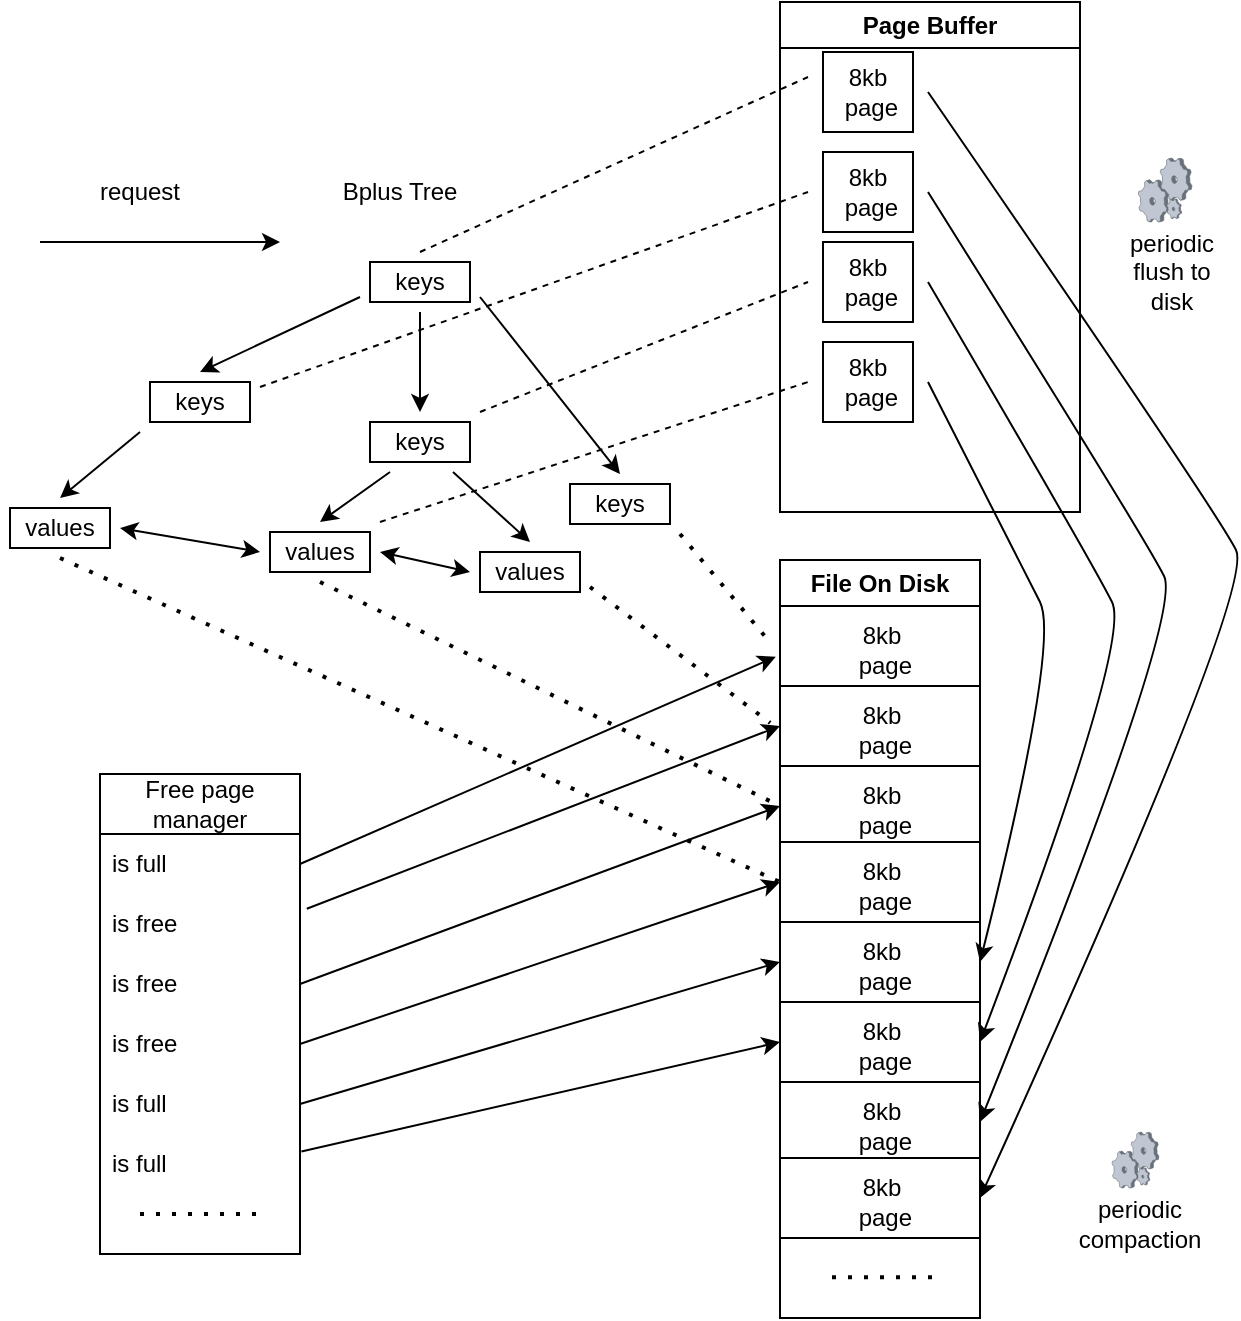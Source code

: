 <mxfile version="23.1.1" type="device">
  <diagram name="Page-1" id="kTpoDuLGaVUzEa_yPda3">
    <mxGraphModel dx="1366" dy="863" grid="1" gridSize="10" guides="1" tooltips="1" connect="1" arrows="1" fold="1" page="1" pageScale="1" pageWidth="827" pageHeight="1169" math="0" shadow="0">
      <root>
        <mxCell id="0" />
        <mxCell id="1" parent="0" />
        <mxCell id="-YGaoJcy0KL_er-XXw0R-1" value="" style="rounded=0;whiteSpace=wrap;html=1;" parent="1" vertex="1">
          <mxGeometry x="195" y="150" width="50" height="20" as="geometry" />
        </mxCell>
        <mxCell id="-YGaoJcy0KL_er-XXw0R-2" value="keys" style="text;html=1;strokeColor=none;fillColor=none;align=center;verticalAlign=middle;whiteSpace=wrap;rounded=0;" parent="1" vertex="1">
          <mxGeometry x="190" y="145" width="60" height="30" as="geometry" />
        </mxCell>
        <mxCell id="-YGaoJcy0KL_er-XXw0R-3" value="" style="rounded=0;whiteSpace=wrap;html=1;" parent="1" vertex="1">
          <mxGeometry x="85" y="210" width="50" height="20" as="geometry" />
        </mxCell>
        <mxCell id="-YGaoJcy0KL_er-XXw0R-4" value="keys" style="text;html=1;strokeColor=none;fillColor=none;align=center;verticalAlign=middle;whiteSpace=wrap;rounded=0;" parent="1" vertex="1">
          <mxGeometry x="80" y="205" width="60" height="30" as="geometry" />
        </mxCell>
        <mxCell id="-YGaoJcy0KL_er-XXw0R-5" value="" style="rounded=0;whiteSpace=wrap;html=1;" parent="1" vertex="1">
          <mxGeometry x="295" y="261" width="50" height="20" as="geometry" />
        </mxCell>
        <mxCell id="-YGaoJcy0KL_er-XXw0R-6" value="keys" style="text;html=1;strokeColor=none;fillColor=none;align=center;verticalAlign=middle;whiteSpace=wrap;rounded=0;" parent="1" vertex="1">
          <mxGeometry x="290" y="256" width="60" height="30" as="geometry" />
        </mxCell>
        <mxCell id="-YGaoJcy0KL_er-XXw0R-7" value="" style="rounded=0;whiteSpace=wrap;html=1;" parent="1" vertex="1">
          <mxGeometry x="195" y="230" width="50" height="20" as="geometry" />
        </mxCell>
        <mxCell id="-YGaoJcy0KL_er-XXw0R-8" value="keys" style="text;html=1;strokeColor=none;fillColor=none;align=center;verticalAlign=middle;whiteSpace=wrap;rounded=0;" parent="1" vertex="1">
          <mxGeometry x="190" y="225" width="60" height="30" as="geometry" />
        </mxCell>
        <mxCell id="-YGaoJcy0KL_er-XXw0R-9" value="" style="rounded=0;whiteSpace=wrap;html=1;" parent="1" vertex="1">
          <mxGeometry x="15" y="273" width="50" height="20" as="geometry" />
        </mxCell>
        <mxCell id="-YGaoJcy0KL_er-XXw0R-10" value="values" style="text;html=1;strokeColor=none;fillColor=none;align=center;verticalAlign=middle;whiteSpace=wrap;rounded=0;" parent="1" vertex="1">
          <mxGeometry x="10" y="268" width="60" height="30" as="geometry" />
        </mxCell>
        <mxCell id="-YGaoJcy0KL_er-XXw0R-11" value="" style="rounded=0;whiteSpace=wrap;html=1;" parent="1" vertex="1">
          <mxGeometry x="145" y="285" width="50" height="20" as="geometry" />
        </mxCell>
        <mxCell id="-YGaoJcy0KL_er-XXw0R-12" value="values" style="text;html=1;strokeColor=none;fillColor=none;align=center;verticalAlign=middle;whiteSpace=wrap;rounded=0;" parent="1" vertex="1">
          <mxGeometry x="140" y="280" width="60" height="30" as="geometry" />
        </mxCell>
        <mxCell id="-YGaoJcy0KL_er-XXw0R-13" value="" style="rounded=0;whiteSpace=wrap;html=1;" parent="1" vertex="1">
          <mxGeometry x="250" y="295" width="50" height="20" as="geometry" />
        </mxCell>
        <mxCell id="-YGaoJcy0KL_er-XXw0R-14" value="values" style="text;html=1;strokeColor=none;fillColor=none;align=center;verticalAlign=middle;whiteSpace=wrap;rounded=0;" parent="1" vertex="1">
          <mxGeometry x="245" y="290" width="60" height="30" as="geometry" />
        </mxCell>
        <mxCell id="-YGaoJcy0KL_er-XXw0R-15" value="" style="endArrow=classic;html=1;rounded=0;entryX=0.5;entryY=0;entryDx=0;entryDy=0;exitX=0;exitY=0.75;exitDx=0;exitDy=0;" parent="1" source="-YGaoJcy0KL_er-XXw0R-2" target="-YGaoJcy0KL_er-XXw0R-4" edge="1">
          <mxGeometry width="50" height="50" relative="1" as="geometry">
            <mxPoint x="200" y="175" as="sourcePoint" />
            <mxPoint x="440" y="455" as="targetPoint" />
          </mxGeometry>
        </mxCell>
        <mxCell id="-YGaoJcy0KL_er-XXw0R-16" value="" style="endArrow=classic;html=1;rounded=0;exitX=0.5;exitY=1;exitDx=0;exitDy=0;entryX=0.5;entryY=0;entryDx=0;entryDy=0;" parent="1" source="-YGaoJcy0KL_er-XXw0R-2" target="-YGaoJcy0KL_er-XXw0R-8" edge="1">
          <mxGeometry width="50" height="50" relative="1" as="geometry">
            <mxPoint x="260" y="355" as="sourcePoint" />
            <mxPoint x="310" y="305" as="targetPoint" />
          </mxGeometry>
        </mxCell>
        <mxCell id="-YGaoJcy0KL_er-XXw0R-17" value="" style="endArrow=classic;html=1;rounded=0;exitX=1;exitY=0.75;exitDx=0;exitDy=0;entryX=0.5;entryY=0;entryDx=0;entryDy=0;" parent="1" source="-YGaoJcy0KL_er-XXw0R-2" target="-YGaoJcy0KL_er-XXw0R-6" edge="1">
          <mxGeometry width="50" height="50" relative="1" as="geometry">
            <mxPoint x="260" y="355" as="sourcePoint" />
            <mxPoint x="310" y="305" as="targetPoint" />
          </mxGeometry>
        </mxCell>
        <mxCell id="-YGaoJcy0KL_er-XXw0R-18" value="" style="endArrow=classic;html=1;rounded=0;exitX=0;exitY=1;exitDx=0;exitDy=0;entryX=0.5;entryY=0;entryDx=0;entryDy=0;" parent="1" source="-YGaoJcy0KL_er-XXw0R-4" target="-YGaoJcy0KL_er-XXw0R-10" edge="1">
          <mxGeometry width="50" height="50" relative="1" as="geometry">
            <mxPoint x="260" y="355" as="sourcePoint" />
            <mxPoint x="310" y="305" as="targetPoint" />
          </mxGeometry>
        </mxCell>
        <mxCell id="-YGaoJcy0KL_er-XXw0R-19" value="" style="endArrow=classic;html=1;rounded=0;exitX=0.25;exitY=1;exitDx=0;exitDy=0;entryX=0.5;entryY=0;entryDx=0;entryDy=0;" parent="1" source="-YGaoJcy0KL_er-XXw0R-8" target="-YGaoJcy0KL_er-XXw0R-12" edge="1">
          <mxGeometry width="50" height="50" relative="1" as="geometry">
            <mxPoint x="190" y="262.5" as="sourcePoint" />
            <mxPoint x="310" y="320" as="targetPoint" />
          </mxGeometry>
        </mxCell>
        <mxCell id="-YGaoJcy0KL_er-XXw0R-20" value="" style="endArrow=classic;html=1;rounded=0;entryX=0.5;entryY=0;entryDx=0;entryDy=0;" parent="1" source="-YGaoJcy0KL_er-XXw0R-8" target="-YGaoJcy0KL_er-XXw0R-14" edge="1">
          <mxGeometry width="50" height="50" relative="1" as="geometry">
            <mxPoint x="250" y="262.5" as="sourcePoint" />
            <mxPoint x="310" y="320" as="targetPoint" />
          </mxGeometry>
        </mxCell>
        <mxCell id="-YGaoJcy0KL_er-XXw0R-21" value="" style="endArrow=classic;startArrow=classic;html=1;rounded=0;exitX=1;exitY=0.5;exitDx=0;exitDy=0;entryX=0;entryY=0.5;entryDx=0;entryDy=0;" parent="1" source="-YGaoJcy0KL_er-XXw0R-10" target="-YGaoJcy0KL_er-XXw0R-12" edge="1">
          <mxGeometry width="50" height="50" relative="1" as="geometry">
            <mxPoint x="260" y="370" as="sourcePoint" />
            <mxPoint x="310" y="320" as="targetPoint" />
          </mxGeometry>
        </mxCell>
        <mxCell id="-YGaoJcy0KL_er-XXw0R-22" value="" style="endArrow=classic;startArrow=classic;html=1;rounded=0;exitX=1;exitY=0.5;exitDx=0;exitDy=0;entryX=0;entryY=0.5;entryDx=0;entryDy=0;" parent="1" source="-YGaoJcy0KL_er-XXw0R-12" target="-YGaoJcy0KL_er-XXw0R-14" edge="1">
          <mxGeometry width="50" height="50" relative="1" as="geometry">
            <mxPoint x="260" y="370" as="sourcePoint" />
            <mxPoint x="310" y="320" as="targetPoint" />
          </mxGeometry>
        </mxCell>
        <mxCell id="-YGaoJcy0KL_er-XXw0R-24" value="Page Buffer" style="swimlane;whiteSpace=wrap;html=1;" parent="1" vertex="1">
          <mxGeometry x="400" y="20" width="150" height="255" as="geometry" />
        </mxCell>
        <mxCell id="-YGaoJcy0KL_er-XXw0R-25" value="" style="rounded=0;whiteSpace=wrap;html=1;" parent="-YGaoJcy0KL_er-XXw0R-24" vertex="1">
          <mxGeometry x="21.5" y="25" width="45" height="40" as="geometry" />
        </mxCell>
        <mxCell id="-YGaoJcy0KL_er-XXw0R-26" value="8kb&lt;br&gt;&amp;nbsp;page" style="text;html=1;strokeColor=none;fillColor=none;align=center;verticalAlign=middle;whiteSpace=wrap;rounded=0;" parent="-YGaoJcy0KL_er-XXw0R-24" vertex="1">
          <mxGeometry x="14" y="30" width="60" height="30" as="geometry" />
        </mxCell>
        <mxCell id="-YGaoJcy0KL_er-XXw0R-27" value="" style="rounded=0;whiteSpace=wrap;html=1;" parent="-YGaoJcy0KL_er-XXw0R-24" vertex="1">
          <mxGeometry x="21.5" y="75" width="45" height="40" as="geometry" />
        </mxCell>
        <mxCell id="-YGaoJcy0KL_er-XXw0R-28" value="8kb&lt;br&gt;&amp;nbsp;page" style="text;html=1;strokeColor=none;fillColor=none;align=center;verticalAlign=middle;whiteSpace=wrap;rounded=0;" parent="-YGaoJcy0KL_er-XXw0R-24" vertex="1">
          <mxGeometry x="14" y="80" width="60" height="30" as="geometry" />
        </mxCell>
        <mxCell id="-YGaoJcy0KL_er-XXw0R-31" value="" style="rounded=0;whiteSpace=wrap;html=1;" parent="-YGaoJcy0KL_er-XXw0R-24" vertex="1">
          <mxGeometry x="21.5" y="120" width="45" height="40" as="geometry" />
        </mxCell>
        <mxCell id="-YGaoJcy0KL_er-XXw0R-32" value="8kb&lt;br&gt;&amp;nbsp;page" style="text;html=1;strokeColor=none;fillColor=none;align=center;verticalAlign=middle;whiteSpace=wrap;rounded=0;" parent="-YGaoJcy0KL_er-XXw0R-24" vertex="1">
          <mxGeometry x="14" y="125" width="60" height="30" as="geometry" />
        </mxCell>
        <mxCell id="-YGaoJcy0KL_er-XXw0R-35" value="" style="rounded=0;whiteSpace=wrap;html=1;" parent="-YGaoJcy0KL_er-XXw0R-24" vertex="1">
          <mxGeometry x="21.5" y="170" width="45" height="40" as="geometry" />
        </mxCell>
        <mxCell id="-YGaoJcy0KL_er-XXw0R-36" value="8kb&lt;br&gt;&amp;nbsp;page" style="text;html=1;strokeColor=none;fillColor=none;align=center;verticalAlign=middle;whiteSpace=wrap;rounded=0;" parent="-YGaoJcy0KL_er-XXw0R-24" vertex="1">
          <mxGeometry x="14" y="175" width="60" height="30" as="geometry" />
        </mxCell>
        <mxCell id="-YGaoJcy0KL_er-XXw0R-29" value="" style="endArrow=none;dashed=1;html=1;rounded=0;entryX=0;entryY=0.25;entryDx=0;entryDy=0;exitX=0.5;exitY=0;exitDx=0;exitDy=0;" parent="1" source="-YGaoJcy0KL_er-XXw0R-2" target="-YGaoJcy0KL_er-XXw0R-26" edge="1">
          <mxGeometry width="50" height="50" relative="1" as="geometry">
            <mxPoint x="310" y="370" as="sourcePoint" />
            <mxPoint x="360" y="320" as="targetPoint" />
          </mxGeometry>
        </mxCell>
        <mxCell id="-YGaoJcy0KL_er-XXw0R-33" value="" style="endArrow=none;dashed=1;html=1;rounded=0;entryX=0;entryY=0.5;entryDx=0;entryDy=0;exitX=1;exitY=0.25;exitDx=0;exitDy=0;" parent="1" source="-YGaoJcy0KL_er-XXw0R-4" target="-YGaoJcy0KL_er-XXw0R-28" edge="1">
          <mxGeometry width="50" height="50" relative="1" as="geometry">
            <mxPoint x="310" y="310" as="sourcePoint" />
            <mxPoint x="360" y="260" as="targetPoint" />
          </mxGeometry>
        </mxCell>
        <mxCell id="-YGaoJcy0KL_er-XXw0R-34" value="" style="endArrow=none;dashed=1;html=1;rounded=0;exitX=1;exitY=0;exitDx=0;exitDy=0;entryX=0;entryY=0.5;entryDx=0;entryDy=0;" parent="1" source="-YGaoJcy0KL_er-XXw0R-8" target="-YGaoJcy0KL_er-XXw0R-32" edge="1">
          <mxGeometry width="50" height="50" relative="1" as="geometry">
            <mxPoint x="310" y="310" as="sourcePoint" />
            <mxPoint x="360" y="260" as="targetPoint" />
          </mxGeometry>
        </mxCell>
        <mxCell id="-YGaoJcy0KL_er-XXw0R-37" value="" style="endArrow=none;dashed=1;html=1;rounded=0;entryX=0;entryY=0.5;entryDx=0;entryDy=0;exitX=1;exitY=0;exitDx=0;exitDy=0;" parent="1" source="-YGaoJcy0KL_er-XXw0R-12" target="-YGaoJcy0KL_er-XXw0R-36" edge="1">
          <mxGeometry width="50" height="50" relative="1" as="geometry">
            <mxPoint x="310" y="310" as="sourcePoint" />
            <mxPoint x="360" y="260" as="targetPoint" />
          </mxGeometry>
        </mxCell>
        <mxCell id="-YGaoJcy0KL_er-XXw0R-38" value="File On Disk" style="swimlane;whiteSpace=wrap;html=1;" parent="1" vertex="1">
          <mxGeometry x="400" y="299" width="100" height="141" as="geometry" />
        </mxCell>
        <mxCell id="-YGaoJcy0KL_er-XXw0R-39" value="" style="rounded=0;whiteSpace=wrap;html=1;" parent="-YGaoJcy0KL_er-XXw0R-38" vertex="1">
          <mxGeometry y="23" width="100" height="40" as="geometry" />
        </mxCell>
        <mxCell id="-YGaoJcy0KL_er-XXw0R-40" value="8kb&lt;br&gt;&amp;nbsp;page" style="text;html=1;strokeColor=none;fillColor=none;align=center;verticalAlign=middle;whiteSpace=wrap;rounded=0;" parent="-YGaoJcy0KL_er-XXw0R-38" vertex="1">
          <mxGeometry x="21" y="30" width="60" height="30" as="geometry" />
        </mxCell>
        <mxCell id="-YGaoJcy0KL_er-XXw0R-47" value="" style="rounded=0;whiteSpace=wrap;html=1;" parent="-YGaoJcy0KL_er-XXw0R-38" vertex="1">
          <mxGeometry y="63" width="100" height="40" as="geometry" />
        </mxCell>
        <mxCell id="-YGaoJcy0KL_er-XXw0R-48" value="8kb&lt;br&gt;&amp;nbsp;page" style="text;html=1;strokeColor=none;fillColor=none;align=center;verticalAlign=middle;whiteSpace=wrap;rounded=0;" parent="-YGaoJcy0KL_er-XXw0R-38" vertex="1">
          <mxGeometry x="21" y="70" width="60" height="30" as="geometry" />
        </mxCell>
        <mxCell id="-YGaoJcy0KL_er-XXw0R-49" value="" style="rounded=0;whiteSpace=wrap;html=1;" parent="-YGaoJcy0KL_er-XXw0R-38" vertex="1">
          <mxGeometry y="103" width="100" height="40" as="geometry" />
        </mxCell>
        <mxCell id="-YGaoJcy0KL_er-XXw0R-50" value="8kb&lt;br&gt;&amp;nbsp;page" style="text;html=1;strokeColor=none;fillColor=none;align=center;verticalAlign=middle;whiteSpace=wrap;rounded=0;" parent="-YGaoJcy0KL_er-XXw0R-38" vertex="1">
          <mxGeometry x="21" y="110" width="60" height="30" as="geometry" />
        </mxCell>
        <mxCell id="-YGaoJcy0KL_er-XXw0R-52" value="" style="endArrow=none;dashed=1;html=1;dashPattern=1 3;strokeWidth=2;rounded=0;entryX=-0.042;entryY=0.479;entryDx=0;entryDy=0;entryPerimeter=0;exitX=1;exitY=1;exitDx=0;exitDy=0;" parent="1" source="-YGaoJcy0KL_er-XXw0R-6" target="-YGaoJcy0KL_er-XXw0R-39" edge="1">
          <mxGeometry width="50" height="50" relative="1" as="geometry">
            <mxPoint x="310" y="470" as="sourcePoint" />
            <mxPoint x="360" y="420" as="targetPoint" />
          </mxGeometry>
        </mxCell>
        <mxCell id="-YGaoJcy0KL_er-XXw0R-53" value="" style="endArrow=none;dashed=1;html=1;dashPattern=1 3;strokeWidth=2;rounded=0;entryX=-0.049;entryY=0.462;entryDx=0;entryDy=0;entryPerimeter=0;exitX=1;exitY=0.75;exitDx=0;exitDy=0;" parent="1" source="-YGaoJcy0KL_er-XXw0R-14" target="-YGaoJcy0KL_er-XXw0R-47" edge="1">
          <mxGeometry width="50" height="50" relative="1" as="geometry">
            <mxPoint x="310" y="390" as="sourcePoint" />
            <mxPoint x="360" y="340" as="targetPoint" />
          </mxGeometry>
        </mxCell>
        <mxCell id="-YGaoJcy0KL_er-XXw0R-54" value="" style="endArrow=none;dashed=1;html=1;dashPattern=1 3;strokeWidth=2;rounded=0;entryX=0;entryY=0.5;entryDx=0;entryDy=0;exitX=0.5;exitY=1;exitDx=0;exitDy=0;" parent="1" source="-YGaoJcy0KL_er-XXw0R-12" target="-YGaoJcy0KL_er-XXw0R-49" edge="1">
          <mxGeometry width="50" height="50" relative="1" as="geometry">
            <mxPoint x="310" y="390" as="sourcePoint" />
            <mxPoint x="360" y="340" as="targetPoint" />
          </mxGeometry>
        </mxCell>
        <mxCell id="-YGaoJcy0KL_er-XXw0R-55" value="" style="rounded=0;whiteSpace=wrap;html=1;" parent="1" vertex="1">
          <mxGeometry x="400" y="440" width="100" height="40" as="geometry" />
        </mxCell>
        <mxCell id="-YGaoJcy0KL_er-XXw0R-56" value="8kb&lt;br&gt;&amp;nbsp;page" style="text;html=1;strokeColor=none;fillColor=none;align=center;verticalAlign=middle;whiteSpace=wrap;rounded=0;" parent="1" vertex="1">
          <mxGeometry x="421" y="447" width="60" height="30" as="geometry" />
        </mxCell>
        <mxCell id="-YGaoJcy0KL_er-XXw0R-57" value="" style="endArrow=none;dashed=1;html=1;dashPattern=1 3;strokeWidth=2;rounded=0;exitX=0.5;exitY=1;exitDx=0;exitDy=0;entryX=0;entryY=0.5;entryDx=0;entryDy=0;" parent="1" source="-YGaoJcy0KL_er-XXw0R-10" target="-YGaoJcy0KL_er-XXw0R-55" edge="1">
          <mxGeometry width="50" height="50" relative="1" as="geometry">
            <mxPoint x="310" y="390" as="sourcePoint" />
            <mxPoint x="360" y="340" as="targetPoint" />
          </mxGeometry>
        </mxCell>
        <mxCell id="-YGaoJcy0KL_er-XXw0R-58" value="" style="rounded=0;whiteSpace=wrap;html=1;" parent="1" vertex="1">
          <mxGeometry x="400" y="480" width="100" height="40" as="geometry" />
        </mxCell>
        <mxCell id="-YGaoJcy0KL_er-XXw0R-59" value="8kb&lt;br&gt;&amp;nbsp;page" style="text;html=1;strokeColor=none;fillColor=none;align=center;verticalAlign=middle;whiteSpace=wrap;rounded=0;" parent="1" vertex="1">
          <mxGeometry x="421" y="487" width="60" height="30" as="geometry" />
        </mxCell>
        <mxCell id="-YGaoJcy0KL_er-XXw0R-60" value="" style="rounded=0;whiteSpace=wrap;html=1;" parent="1" vertex="1">
          <mxGeometry x="400" y="520" width="100" height="40" as="geometry" />
        </mxCell>
        <mxCell id="-YGaoJcy0KL_er-XXw0R-61" value="8kb&lt;br&gt;&amp;nbsp;page" style="text;html=1;strokeColor=none;fillColor=none;align=center;verticalAlign=middle;whiteSpace=wrap;rounded=0;" parent="1" vertex="1">
          <mxGeometry x="421" y="527" width="60" height="30" as="geometry" />
        </mxCell>
        <mxCell id="-YGaoJcy0KL_er-XXw0R-62" value="" style="rounded=0;whiteSpace=wrap;html=1;" parent="1" vertex="1">
          <mxGeometry x="400" y="560" width="100" height="40" as="geometry" />
        </mxCell>
        <mxCell id="-YGaoJcy0KL_er-XXw0R-63" value="8kb&lt;br&gt;&amp;nbsp;page" style="text;html=1;strokeColor=none;fillColor=none;align=center;verticalAlign=middle;whiteSpace=wrap;rounded=0;" parent="1" vertex="1">
          <mxGeometry x="421" y="567" width="60" height="30" as="geometry" />
        </mxCell>
        <mxCell id="-YGaoJcy0KL_er-XXw0R-64" value="" style="rounded=0;whiteSpace=wrap;html=1;" parent="1" vertex="1">
          <mxGeometry x="400" y="598" width="100" height="40" as="geometry" />
        </mxCell>
        <mxCell id="-YGaoJcy0KL_er-XXw0R-65" value="8kb&lt;br&gt;&amp;nbsp;page" style="text;html=1;strokeColor=none;fillColor=none;align=center;verticalAlign=middle;whiteSpace=wrap;rounded=0;" parent="1" vertex="1">
          <mxGeometry x="421" y="605" width="60" height="30" as="geometry" />
        </mxCell>
        <mxCell id="-YGaoJcy0KL_er-XXw0R-67" value="" style="curved=1;endArrow=classic;html=1;rounded=0;exitX=1;exitY=0.5;exitDx=0;exitDy=0;entryX=1;entryY=0.5;entryDx=0;entryDy=0;" parent="1" source="-YGaoJcy0KL_er-XXw0R-36" target="-YGaoJcy0KL_er-XXw0R-58" edge="1">
          <mxGeometry width="50" height="50" relative="1" as="geometry">
            <mxPoint x="560" y="390" as="sourcePoint" />
            <mxPoint x="610" y="340" as="targetPoint" />
            <Array as="points">
              <mxPoint x="520" y="300" />
              <mxPoint x="540" y="340" />
            </Array>
          </mxGeometry>
        </mxCell>
        <mxCell id="-YGaoJcy0KL_er-XXw0R-68" value="" style="curved=1;endArrow=classic;html=1;rounded=0;exitX=1;exitY=0.5;exitDx=0;exitDy=0;entryX=1;entryY=0.5;entryDx=0;entryDy=0;" parent="1" source="-YGaoJcy0KL_er-XXw0R-32" target="-YGaoJcy0KL_er-XXw0R-60" edge="1">
          <mxGeometry width="50" height="50" relative="1" as="geometry">
            <mxPoint x="510" y="210" as="sourcePoint" />
            <mxPoint x="536" y="500" as="targetPoint" />
            <Array as="points">
              <mxPoint x="556" y="300" />
              <mxPoint x="576" y="340" />
            </Array>
          </mxGeometry>
        </mxCell>
        <mxCell id="-YGaoJcy0KL_er-XXw0R-69" value="" style="curved=1;endArrow=classic;html=1;rounded=0;exitX=1;exitY=0.5;exitDx=0;exitDy=0;entryX=1;entryY=0.5;entryDx=0;entryDy=0;" parent="1" source="-YGaoJcy0KL_er-XXw0R-28" target="-YGaoJcy0KL_er-XXw0R-62" edge="1">
          <mxGeometry width="50" height="50" relative="1" as="geometry">
            <mxPoint x="500" y="147" as="sourcePoint" />
            <mxPoint x="526" y="527" as="targetPoint" />
            <Array as="points">
              <mxPoint x="582" y="287" />
              <mxPoint x="602" y="327" />
            </Array>
          </mxGeometry>
        </mxCell>
        <mxCell id="-YGaoJcy0KL_er-XXw0R-70" value="" style="curved=1;endArrow=classic;html=1;rounded=0;exitX=1;exitY=0.5;exitDx=0;exitDy=0;entryX=1;entryY=0.5;entryDx=0;entryDy=0;" parent="1" source="-YGaoJcy0KL_er-XXw0R-26" target="-YGaoJcy0KL_er-XXw0R-64" edge="1">
          <mxGeometry width="50" height="50" relative="1" as="geometry">
            <mxPoint x="510" y="102" as="sourcePoint" />
            <mxPoint x="536" y="567" as="targetPoint" />
            <Array as="points">
              <mxPoint x="618" y="274" />
              <mxPoint x="638" y="314" />
            </Array>
          </mxGeometry>
        </mxCell>
        <mxCell id="-YGaoJcy0KL_er-XXw0R-71" value="Free page manager" style="swimlane;fontStyle=0;childLayout=stackLayout;horizontal=1;startSize=30;horizontalStack=0;resizeParent=1;resizeParentMax=0;resizeLast=0;collapsible=1;marginBottom=0;whiteSpace=wrap;html=1;" parent="1" vertex="1">
          <mxGeometry x="60" y="406" width="100" height="240" as="geometry" />
        </mxCell>
        <mxCell id="-YGaoJcy0KL_er-XXw0R-72" value="is full" style="text;strokeColor=none;fillColor=none;align=left;verticalAlign=middle;spacingLeft=4;spacingRight=4;overflow=hidden;points=[[0,0.5],[1,0.5]];portConstraint=eastwest;rotatable=0;whiteSpace=wrap;html=1;" parent="-YGaoJcy0KL_er-XXw0R-71" vertex="1">
          <mxGeometry y="30" width="100" height="30" as="geometry" />
        </mxCell>
        <mxCell id="-YGaoJcy0KL_er-XXw0R-73" value="is free" style="text;strokeColor=none;fillColor=none;align=left;verticalAlign=middle;spacingLeft=4;spacingRight=4;overflow=hidden;points=[[0,0.5],[1,0.5]];portConstraint=eastwest;rotatable=0;whiteSpace=wrap;html=1;" parent="-YGaoJcy0KL_er-XXw0R-71" vertex="1">
          <mxGeometry y="60" width="100" height="30" as="geometry" />
        </mxCell>
        <mxCell id="-YGaoJcy0KL_er-XXw0R-74" value="is free" style="text;strokeColor=none;fillColor=none;align=left;verticalAlign=middle;spacingLeft=4;spacingRight=4;overflow=hidden;points=[[0,0.5],[1,0.5]];portConstraint=eastwest;rotatable=0;whiteSpace=wrap;html=1;" parent="-YGaoJcy0KL_er-XXw0R-71" vertex="1">
          <mxGeometry y="90" width="100" height="30" as="geometry" />
        </mxCell>
        <mxCell id="-YGaoJcy0KL_er-XXw0R-80" value="is free" style="text;strokeColor=none;fillColor=none;align=left;verticalAlign=middle;spacingLeft=4;spacingRight=4;overflow=hidden;points=[[0,0.5],[1,0.5]];portConstraint=eastwest;rotatable=0;whiteSpace=wrap;html=1;" parent="-YGaoJcy0KL_er-XXw0R-71" vertex="1">
          <mxGeometry y="120" width="100" height="30" as="geometry" />
        </mxCell>
        <mxCell id="-YGaoJcy0KL_er-XXw0R-79" value="is full" style="text;strokeColor=none;fillColor=none;align=left;verticalAlign=middle;spacingLeft=4;spacingRight=4;overflow=hidden;points=[[0,0.5],[1,0.5]];portConstraint=eastwest;rotatable=0;whiteSpace=wrap;html=1;" parent="-YGaoJcy0KL_er-XXw0R-71" vertex="1">
          <mxGeometry y="150" width="100" height="30" as="geometry" />
        </mxCell>
        <mxCell id="-YGaoJcy0KL_er-XXw0R-78" value="is full" style="text;strokeColor=none;fillColor=none;align=left;verticalAlign=middle;spacingLeft=4;spacingRight=4;overflow=hidden;points=[[0,0.5],[1,0.5]];portConstraint=eastwest;rotatable=0;whiteSpace=wrap;html=1;" parent="-YGaoJcy0KL_er-XXw0R-71" vertex="1">
          <mxGeometry y="180" width="100" height="30" as="geometry" />
        </mxCell>
        <mxCell id="-YGaoJcy0KL_er-XXw0R-84" value="" style="endArrow=none;dashed=1;html=1;dashPattern=1 3;strokeWidth=2;rounded=0;" parent="-YGaoJcy0KL_er-XXw0R-71" edge="1">
          <mxGeometry width="50" height="50" relative="1" as="geometry">
            <mxPoint x="20" y="220" as="sourcePoint" />
            <mxPoint x="80" y="220" as="targetPoint" />
          </mxGeometry>
        </mxCell>
        <mxCell id="-YGaoJcy0KL_er-XXw0R-85" style="text;strokeColor=none;fillColor=none;align=left;verticalAlign=middle;spacingLeft=4;spacingRight=4;overflow=hidden;points=[[0,0.5],[1,0.5]];portConstraint=eastwest;rotatable=0;whiteSpace=wrap;html=1;" parent="-YGaoJcy0KL_er-XXw0R-71" vertex="1">
          <mxGeometry y="210" width="100" height="30" as="geometry" />
        </mxCell>
        <mxCell id="-YGaoJcy0KL_er-XXw0R-75" value="" style="endArrow=classic;html=1;rounded=0;exitX=1;exitY=0.5;exitDx=0;exitDy=0;entryX=-0.021;entryY=0.634;entryDx=0;entryDy=0;entryPerimeter=0;" parent="1" source="-YGaoJcy0KL_er-XXw0R-72" target="-YGaoJcy0KL_er-XXw0R-39" edge="1">
          <mxGeometry width="50" height="50" relative="1" as="geometry">
            <mxPoint x="310" y="430" as="sourcePoint" />
            <mxPoint x="360" y="380" as="targetPoint" />
          </mxGeometry>
        </mxCell>
        <mxCell id="-YGaoJcy0KL_er-XXw0R-76" value="" style="endArrow=classic;html=1;rounded=0;exitX=1.034;exitY=0.246;exitDx=0;exitDy=0;exitPerimeter=0;entryX=0;entryY=0.5;entryDx=0;entryDy=0;" parent="1" source="-YGaoJcy0KL_er-XXw0R-73" target="-YGaoJcy0KL_er-XXw0R-47" edge="1">
          <mxGeometry width="50" height="50" relative="1" as="geometry">
            <mxPoint x="310" y="450" as="sourcePoint" />
            <mxPoint x="360" y="400" as="targetPoint" />
          </mxGeometry>
        </mxCell>
        <mxCell id="-YGaoJcy0KL_er-XXw0R-77" value="" style="endArrow=classic;html=1;rounded=0;exitX=1;exitY=0.5;exitDx=0;exitDy=0;entryX=0;entryY=0.5;entryDx=0;entryDy=0;" parent="1" source="-YGaoJcy0KL_er-XXw0R-74" target="-YGaoJcy0KL_er-XXw0R-49" edge="1">
          <mxGeometry width="50" height="50" relative="1" as="geometry">
            <mxPoint x="310" y="450" as="sourcePoint" />
            <mxPoint x="360" y="400" as="targetPoint" />
          </mxGeometry>
        </mxCell>
        <mxCell id="-YGaoJcy0KL_er-XXw0R-81" value="" style="endArrow=classic;html=1;rounded=0;entryX=0;entryY=0.5;entryDx=0;entryDy=0;exitX=1;exitY=0.5;exitDx=0;exitDy=0;" parent="1" source="-YGaoJcy0KL_er-XXw0R-80" target="-YGaoJcy0KL_er-XXw0R-55" edge="1">
          <mxGeometry width="50" height="50" relative="1" as="geometry">
            <mxPoint x="310" y="530" as="sourcePoint" />
            <mxPoint x="360" y="480" as="targetPoint" />
          </mxGeometry>
        </mxCell>
        <mxCell id="-YGaoJcy0KL_er-XXw0R-82" value="" style="endArrow=classic;html=1;rounded=0;exitX=1;exitY=0.5;exitDx=0;exitDy=0;entryX=0;entryY=0.5;entryDx=0;entryDy=0;" parent="1" source="-YGaoJcy0KL_er-XXw0R-79" target="-YGaoJcy0KL_er-XXw0R-58" edge="1">
          <mxGeometry width="50" height="50" relative="1" as="geometry">
            <mxPoint x="310" y="530" as="sourcePoint" />
            <mxPoint x="360" y="480" as="targetPoint" />
          </mxGeometry>
        </mxCell>
        <mxCell id="-YGaoJcy0KL_er-XXw0R-83" value="" style="endArrow=classic;html=1;rounded=0;entryX=0;entryY=0.5;entryDx=0;entryDy=0;exitX=1.007;exitY=0.292;exitDx=0;exitDy=0;exitPerimeter=0;" parent="1" source="-YGaoJcy0KL_er-XXw0R-78" target="-YGaoJcy0KL_er-XXw0R-60" edge="1">
          <mxGeometry width="50" height="50" relative="1" as="geometry">
            <mxPoint x="310" y="530" as="sourcePoint" />
            <mxPoint x="360" y="480" as="targetPoint" />
          </mxGeometry>
        </mxCell>
        <mxCell id="-YGaoJcy0KL_er-XXw0R-86" value="" style="rounded=0;whiteSpace=wrap;html=1;" parent="1" vertex="1">
          <mxGeometry x="400" y="638" width="100" height="40" as="geometry" />
        </mxCell>
        <mxCell id="-YGaoJcy0KL_er-XXw0R-87" value="" style="endArrow=none;dashed=1;html=1;dashPattern=1 3;strokeWidth=2;rounded=0;" parent="1" edge="1">
          <mxGeometry width="50" height="50" relative="1" as="geometry">
            <mxPoint x="426" y="657.66" as="sourcePoint" />
            <mxPoint x="476" y="657.66" as="targetPoint" />
          </mxGeometry>
        </mxCell>
        <mxCell id="-YGaoJcy0KL_er-XXw0R-90" value="Bplus Tree" style="text;html=1;strokeColor=none;fillColor=none;align=center;verticalAlign=middle;whiteSpace=wrap;rounded=0;" parent="1" vertex="1">
          <mxGeometry x="180" y="100" width="60" height="30" as="geometry" />
        </mxCell>
        <mxCell id="QxfgbEv39Dxshz6ssJbI-1" value="" style="endArrow=classic;html=1;rounded=0;" edge="1" parent="1">
          <mxGeometry width="50" height="50" relative="1" as="geometry">
            <mxPoint x="30" y="140" as="sourcePoint" />
            <mxPoint x="150" y="140" as="targetPoint" />
          </mxGeometry>
        </mxCell>
        <mxCell id="QxfgbEv39Dxshz6ssJbI-2" value="request" style="text;html=1;strokeColor=none;fillColor=none;align=center;verticalAlign=middle;whiteSpace=wrap;rounded=0;" vertex="1" parent="1">
          <mxGeometry x="50" y="100" width="60" height="30" as="geometry" />
        </mxCell>
        <mxCell id="QxfgbEv39Dxshz6ssJbI-3" value="" style="verticalLabelPosition=bottom;sketch=0;aspect=fixed;html=1;verticalAlign=top;strokeColor=none;align=center;outlineConnect=0;shape=mxgraph.citrix.process;" vertex="1" parent="1">
          <mxGeometry x="579.16" y="98" width="26.84" height="32" as="geometry" />
        </mxCell>
        <mxCell id="QxfgbEv39Dxshz6ssJbI-4" value="periodic flush to disk" style="text;html=1;strokeColor=none;fillColor=none;align=center;verticalAlign=middle;whiteSpace=wrap;rounded=0;" vertex="1" parent="1">
          <mxGeometry x="566" y="140" width="60" height="30" as="geometry" />
        </mxCell>
        <mxCell id="QxfgbEv39Dxshz6ssJbI-5" value="" style="verticalLabelPosition=bottom;sketch=0;aspect=fixed;html=1;verticalAlign=top;strokeColor=none;align=center;outlineConnect=0;shape=mxgraph.citrix.process;" vertex="1" parent="1">
          <mxGeometry x="566" y="585" width="23.48" height="28" as="geometry" />
        </mxCell>
        <mxCell id="QxfgbEv39Dxshz6ssJbI-6" value="periodic compaction" style="text;html=1;strokeColor=none;fillColor=none;align=center;verticalAlign=middle;whiteSpace=wrap;rounded=0;" vertex="1" parent="1">
          <mxGeometry x="550" y="616" width="60" height="30" as="geometry" />
        </mxCell>
      </root>
    </mxGraphModel>
  </diagram>
</mxfile>
